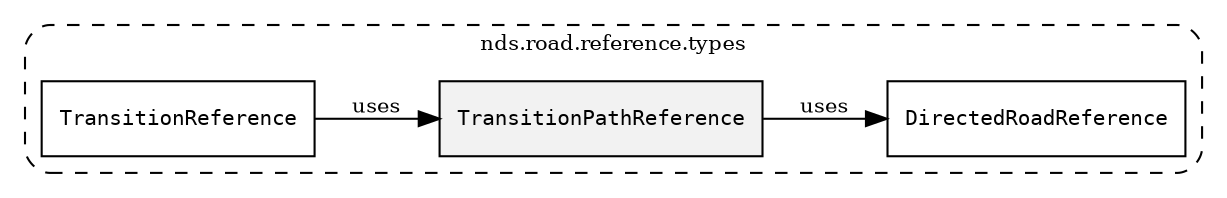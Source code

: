 /**
 * This dot file creates symbol collaboration diagram for TransitionPathReference.
 */
digraph ZSERIO
{
    node [shape=box, fontsize=10];
    rankdir="LR";
    fontsize=10;
    tooltip="TransitionPathReference collaboration diagram";

    subgraph "cluster_nds.road.reference.types"
    {
        style="dashed, rounded";
        label="nds.road.reference.types";
        tooltip="Package nds.road.reference.types";
        href="../../../content/packages/nds.road.reference.types.html#Package-nds-road-reference-types";
        target="_parent";

        "TransitionPathReference" [style="filled", fillcolor="#0000000D", target="_parent", label=<<font face="monospace"><table align="center" border="0" cellspacing="0" cellpadding="0"><tr><td href="../../../content/packages/nds.road.reference.types.html#Structure-TransitionPathReference" title="Structure defined in nds.road.reference.types">TransitionPathReference</td></tr></table></font>>];
        "DirectedRoadReference" [target="_parent", label=<<font face="monospace"><table align="center" border="0" cellspacing="0" cellpadding="0"><tr><td href="../../../content/packages/nds.road.reference.types.html#Subtype-DirectedRoadReference" title="Subtype defined in nds.road.reference.types">DirectedRoadReference</td></tr></table></font>>];
        "TransitionReference" [target="_parent", label=<<font face="monospace"><table align="center" border="0" cellspacing="0" cellpadding="0"><tr><td href="../../../content/packages/nds.road.reference.types.html#Structure-TransitionReference" title="Structure defined in nds.road.reference.types">TransitionReference</td></tr></table></font>>];
    }

    "TransitionPathReference" -> "DirectedRoadReference" [label="uses", fontsize=10];
    "TransitionReference" -> "TransitionPathReference" [label="uses", fontsize=10];
}
